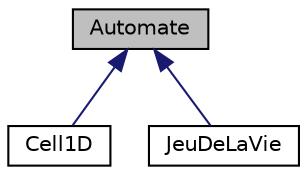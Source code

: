 digraph "Automate"
{
  edge [fontname="Helvetica",fontsize="10",labelfontname="Helvetica",labelfontsize="10"];
  node [fontname="Helvetica",fontsize="10",shape=record];
  Node0 [label="Automate",height=0.2,width=0.4,color="black", fillcolor="grey75", style="filled", fontcolor="black"];
  Node0 -> Node1 [dir="back",color="midnightblue",fontsize="10",style="solid",fontname="Helvetica"];
  Node1 [label="Cell1D",height=0.2,width=0.4,color="black", fillcolor="white", style="filled",URL="$class_cell1_d.html",tooltip="Classe Automate Cellulaire 1D 2e. "];
  Node0 -> Node2 [dir="back",color="midnightblue",fontsize="10",style="solid",fontname="Helvetica"];
  Node2 [label="JeuDeLaVie",height=0.2,width=0.4,color="black", fillcolor="white", style="filled",URL="$class_jeu_de_la_vie.html",tooltip="Classe Jeu de la vie. "];
}
